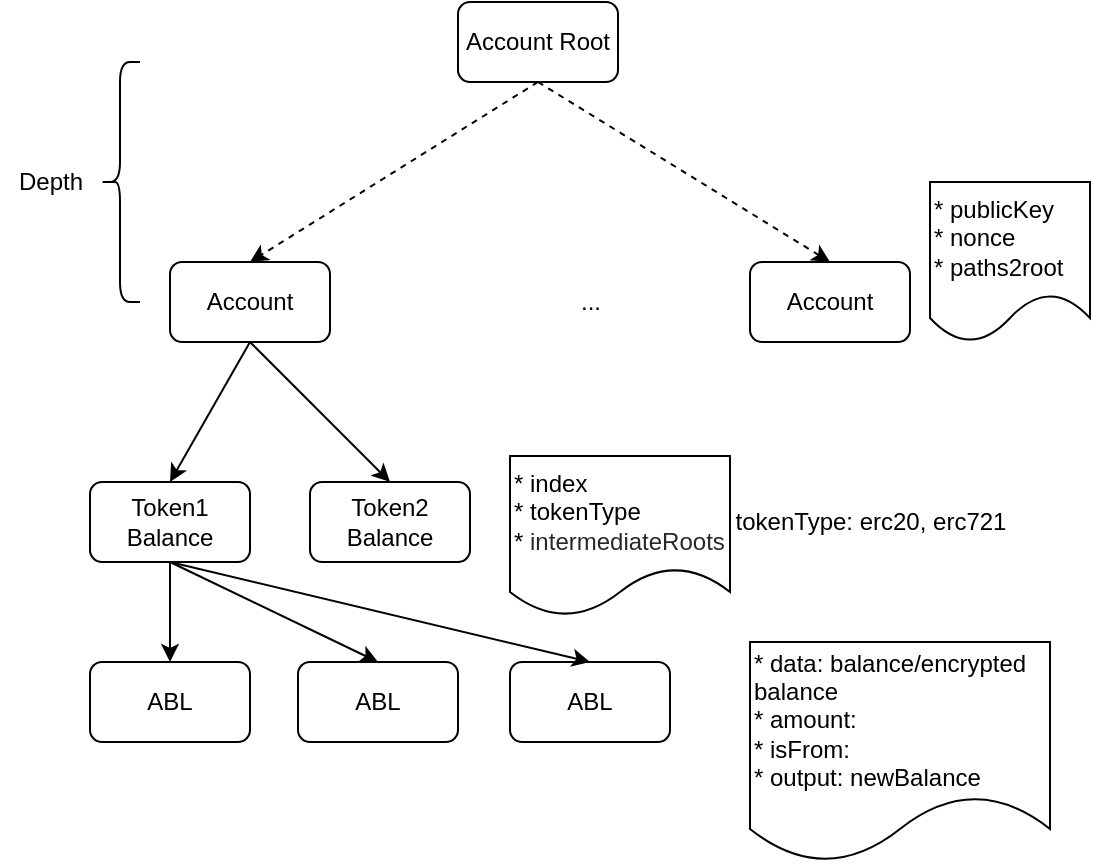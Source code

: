 <mxfile version="19.0.3" type="device"><diagram id="C5RBs43oDa-KdzZeNtuy" name="Page-1"><mxGraphModel dx="942" dy="677" grid="1" gridSize="10" guides="1" tooltips="1" connect="1" arrows="1" fold="1" page="1" pageScale="1" pageWidth="827" pageHeight="1169" math="0" shadow="0"><root><mxCell id="WIyWlLk6GJQsqaUBKTNV-0"/><mxCell id="WIyWlLk6GJQsqaUBKTNV-1" parent="WIyWlLk6GJQsqaUBKTNV-0"/><mxCell id="3sIOYOM5y_KLPOLKMuQS-22" value="&lt;span style=&quot;text-align: left;&quot;&gt;Account Root&lt;/span&gt;" style="rounded=1;whiteSpace=wrap;html=1;fontFamily=Helvetica;" parent="WIyWlLk6GJQsqaUBKTNV-1" vertex="1"><mxGeometry x="404" y="270" width="80" height="40" as="geometry"/></mxCell><mxCell id="3sIOYOM5y_KLPOLKMuQS-23" value="Account" style="rounded=1;whiteSpace=wrap;html=1;fontFamily=Helvetica;" parent="WIyWlLk6GJQsqaUBKTNV-1" vertex="1"><mxGeometry x="260" y="400" width="80" height="40" as="geometry"/></mxCell><mxCell id="3sIOYOM5y_KLPOLKMuQS-24" value="Account" style="rounded=1;whiteSpace=wrap;html=1;fontFamily=Helvetica;" parent="WIyWlLk6GJQsqaUBKTNV-1" vertex="1"><mxGeometry x="550" y="400" width="80" height="40" as="geometry"/></mxCell><mxCell id="3sIOYOM5y_KLPOLKMuQS-25" value="" style="shape=curlyBracket;whiteSpace=wrap;html=1;rounded=1;fontFamily=Helvetica;" parent="WIyWlLk6GJQsqaUBKTNV-1" vertex="1"><mxGeometry x="225" y="300" width="20" height="120" as="geometry"/></mxCell><mxCell id="3sIOYOM5y_KLPOLKMuQS-26" value="Depth" style="text;html=1;align=center;verticalAlign=middle;resizable=0;points=[];autosize=1;fontFamily=Helvetica;" parent="WIyWlLk6GJQsqaUBKTNV-1" vertex="1"><mxGeometry x="175" y="350" width="50" height="20" as="geometry"/></mxCell><mxCell id="3sIOYOM5y_KLPOLKMuQS-27" value="" style="endArrow=classic;html=1;exitX=0.5;exitY=1;exitDx=0;exitDy=0;entryX=0.5;entryY=0;entryDx=0;entryDy=0;dashed=1;fontFamily=Helvetica;" parent="WIyWlLk6GJQsqaUBKTNV-1" source="3sIOYOM5y_KLPOLKMuQS-22" target="3sIOYOM5y_KLPOLKMuQS-23" edge="1"><mxGeometry width="50" height="50" relative="1" as="geometry"><mxPoint x="330" y="610" as="sourcePoint"/><mxPoint x="380" y="560" as="targetPoint"/></mxGeometry></mxCell><mxCell id="3sIOYOM5y_KLPOLKMuQS-28" value="" style="endArrow=classic;html=1;exitX=0.5;exitY=1;exitDx=0;exitDy=0;entryX=0.5;entryY=0;entryDx=0;entryDy=0;dashed=1;fontFamily=Helvetica;" parent="WIyWlLk6GJQsqaUBKTNV-1" source="3sIOYOM5y_KLPOLKMuQS-22" target="3sIOYOM5y_KLPOLKMuQS-24" edge="1"><mxGeometry width="50" height="50" relative="1" as="geometry"><mxPoint x="474" y="340" as="sourcePoint"/><mxPoint x="330" y="410" as="targetPoint"/></mxGeometry></mxCell><mxCell id="3sIOYOM5y_KLPOLKMuQS-29" value="..." style="text;html=1;align=center;verticalAlign=middle;resizable=0;points=[];autosize=1;fontFamily=Helvetica;" parent="WIyWlLk6GJQsqaUBKTNV-1" vertex="1"><mxGeometry x="455" y="410" width="30" height="20" as="geometry"/></mxCell><mxCell id="3sIOYOM5y_KLPOLKMuQS-30" value="Token1&lt;br&gt;Balance" style="rounded=1;whiteSpace=wrap;html=1;fontFamily=Helvetica;" parent="WIyWlLk6GJQsqaUBKTNV-1" vertex="1"><mxGeometry x="220" y="510" width="80" height="40" as="geometry"/></mxCell><mxCell id="3sIOYOM5y_KLPOLKMuQS-31" value="Token2&lt;br&gt;Balance" style="rounded=1;whiteSpace=wrap;html=1;fontFamily=Helvetica;" parent="WIyWlLk6GJQsqaUBKTNV-1" vertex="1"><mxGeometry x="330" y="510" width="80" height="40" as="geometry"/></mxCell><mxCell id="3sIOYOM5y_KLPOLKMuQS-32" value="" style="endArrow=classic;html=1;exitX=0.5;exitY=1;exitDx=0;exitDy=0;entryX=0.5;entryY=0;entryDx=0;entryDy=0;fontFamily=Helvetica;" parent="WIyWlLk6GJQsqaUBKTNV-1" source="3sIOYOM5y_KLPOLKMuQS-23" target="3sIOYOM5y_KLPOLKMuQS-30" edge="1"><mxGeometry width="50" height="50" relative="1" as="geometry"><mxPoint x="454" y="320" as="sourcePoint"/><mxPoint x="310" y="410" as="targetPoint"/></mxGeometry></mxCell><mxCell id="3sIOYOM5y_KLPOLKMuQS-33" value="" style="endArrow=classic;html=1;exitX=0.5;exitY=1;exitDx=0;exitDy=0;entryX=0.5;entryY=0;entryDx=0;entryDy=0;fontFamily=Helvetica;" parent="WIyWlLk6GJQsqaUBKTNV-1" source="3sIOYOM5y_KLPOLKMuQS-23" target="3sIOYOM5y_KLPOLKMuQS-31" edge="1"><mxGeometry width="50" height="50" relative="1" as="geometry"><mxPoint x="310" y="450" as="sourcePoint"/><mxPoint x="270" y="520" as="targetPoint"/></mxGeometry></mxCell><mxCell id="3sIOYOM5y_KLPOLKMuQS-34" value="ABL" style="rounded=1;whiteSpace=wrap;html=1;fontFamily=Helvetica;" parent="WIyWlLk6GJQsqaUBKTNV-1" vertex="1"><mxGeometry x="220" y="600" width="80" height="40" as="geometry"/></mxCell><mxCell id="3sIOYOM5y_KLPOLKMuQS-35" value="&lt;span style=&quot;&quot;&gt;* publicKey&lt;/span&gt;&lt;br style=&quot;&quot;&gt;&lt;span style=&quot;&quot;&gt;* nonce&lt;/span&gt;&lt;span style=&quot;&quot;&gt;&lt;br&gt;* paths2root&lt;br&gt;&lt;/span&gt;" style="shape=document;whiteSpace=wrap;html=1;boundedLbl=1;align=left;fontFamily=Helvetica;" parent="WIyWlLk6GJQsqaUBKTNV-1" vertex="1"><mxGeometry x="640" y="360" width="80" height="80" as="geometry"/></mxCell><mxCell id="3sIOYOM5y_KLPOLKMuQS-36" value="* index&lt;br&gt;* tokenType&lt;br&gt;*&amp;nbsp;&lt;span style=&quot;color: rgb(36, 41, 47); background-color: rgb(255, 255, 255);&quot;&gt;intermediateRoots&lt;/span&gt;" style="shape=document;whiteSpace=wrap;html=1;boundedLbl=1;align=left;fontFamily=Helvetica;" parent="WIyWlLk6GJQsqaUBKTNV-1" vertex="1"><mxGeometry x="430" y="497" width="110" height="80" as="geometry"/></mxCell><mxCell id="3sIOYOM5y_KLPOLKMuQS-37" value="ABL" style="rounded=1;whiteSpace=wrap;html=1;fontFamily=Helvetica;" parent="WIyWlLk6GJQsqaUBKTNV-1" vertex="1"><mxGeometry x="324" y="600" width="80" height="40" as="geometry"/></mxCell><mxCell id="3sIOYOM5y_KLPOLKMuQS-38" value="ABL" style="rounded=1;whiteSpace=wrap;html=1;fontFamily=Helvetica;" parent="WIyWlLk6GJQsqaUBKTNV-1" vertex="1"><mxGeometry x="430" y="600" width="80" height="40" as="geometry"/></mxCell><mxCell id="3sIOYOM5y_KLPOLKMuQS-39" value="* data: balance/encrypted balance&lt;br&gt;* amount:&amp;nbsp;&lt;br&gt;* isFrom:&amp;nbsp;&lt;br&gt;* output: newBalance" style="shape=document;whiteSpace=wrap;html=1;boundedLbl=1;align=left;fontFamily=Helvetica;" parent="WIyWlLk6GJQsqaUBKTNV-1" vertex="1"><mxGeometry x="550" y="590" width="150" height="110" as="geometry"/></mxCell><mxCell id="3sIOYOM5y_KLPOLKMuQS-40" value="tokenType: erc20, erc721" style="text;html=1;align=center;verticalAlign=middle;resizable=0;points=[];autosize=1;fontFamily=Helvetica;" parent="WIyWlLk6GJQsqaUBKTNV-1" vertex="1"><mxGeometry x="535" y="520" width="150" height="20" as="geometry"/></mxCell><mxCell id="3sIOYOM5y_KLPOLKMuQS-41" value="" style="endArrow=classic;html=1;exitX=0.5;exitY=1;exitDx=0;exitDy=0;entryX=0.5;entryY=0;entryDx=0;entryDy=0;fontFamily=Helvetica;" parent="WIyWlLk6GJQsqaUBKTNV-1" source="3sIOYOM5y_KLPOLKMuQS-30" target="3sIOYOM5y_KLPOLKMuQS-34" edge="1"><mxGeometry width="50" height="50" relative="1" as="geometry"><mxPoint x="310" y="450" as="sourcePoint"/><mxPoint x="270" y="520" as="targetPoint"/></mxGeometry></mxCell><mxCell id="3sIOYOM5y_KLPOLKMuQS-42" value="" style="endArrow=classic;html=1;exitX=0.5;exitY=1;exitDx=0;exitDy=0;entryX=0.5;entryY=0;entryDx=0;entryDy=0;fontFamily=Helvetica;" parent="WIyWlLk6GJQsqaUBKTNV-1" source="3sIOYOM5y_KLPOLKMuQS-30" target="3sIOYOM5y_KLPOLKMuQS-37" edge="1"><mxGeometry width="50" height="50" relative="1" as="geometry"><mxPoint x="270" y="560" as="sourcePoint"/><mxPoint x="270" y="610" as="targetPoint"/></mxGeometry></mxCell><mxCell id="3sIOYOM5y_KLPOLKMuQS-43" value="" style="endArrow=classic;html=1;exitX=0.5;exitY=1;exitDx=0;exitDy=0;entryX=0.5;entryY=0;entryDx=0;entryDy=0;fontFamily=Helvetica;" parent="WIyWlLk6GJQsqaUBKTNV-1" source="3sIOYOM5y_KLPOLKMuQS-30" target="3sIOYOM5y_KLPOLKMuQS-38" edge="1"><mxGeometry width="50" height="50" relative="1" as="geometry"><mxPoint x="270" y="560" as="sourcePoint"/><mxPoint x="374" y="610" as="targetPoint"/></mxGeometry></mxCell></root></mxGraphModel></diagram></mxfile>